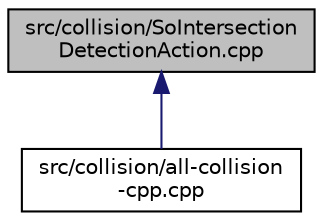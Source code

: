 digraph "src/collision/SoIntersectionDetectionAction.cpp"
{
 // LATEX_PDF_SIZE
  edge [fontname="Helvetica",fontsize="10",labelfontname="Helvetica",labelfontsize="10"];
  node [fontname="Helvetica",fontsize="10",shape=record];
  Node1 [label="src/collision/SoIntersection\lDetectionAction.cpp",height=0.2,width=0.4,color="black", fillcolor="grey75", style="filled", fontcolor="black",tooltip=" "];
  Node1 -> Node2 [dir="back",color="midnightblue",fontsize="10",style="solid",fontname="Helvetica"];
  Node2 [label="src/collision/all-collision\l-cpp.cpp",height=0.2,width=0.4,color="black", fillcolor="white", style="filled",URL="$all-collision-cpp_8cpp.html",tooltip=" "];
}
